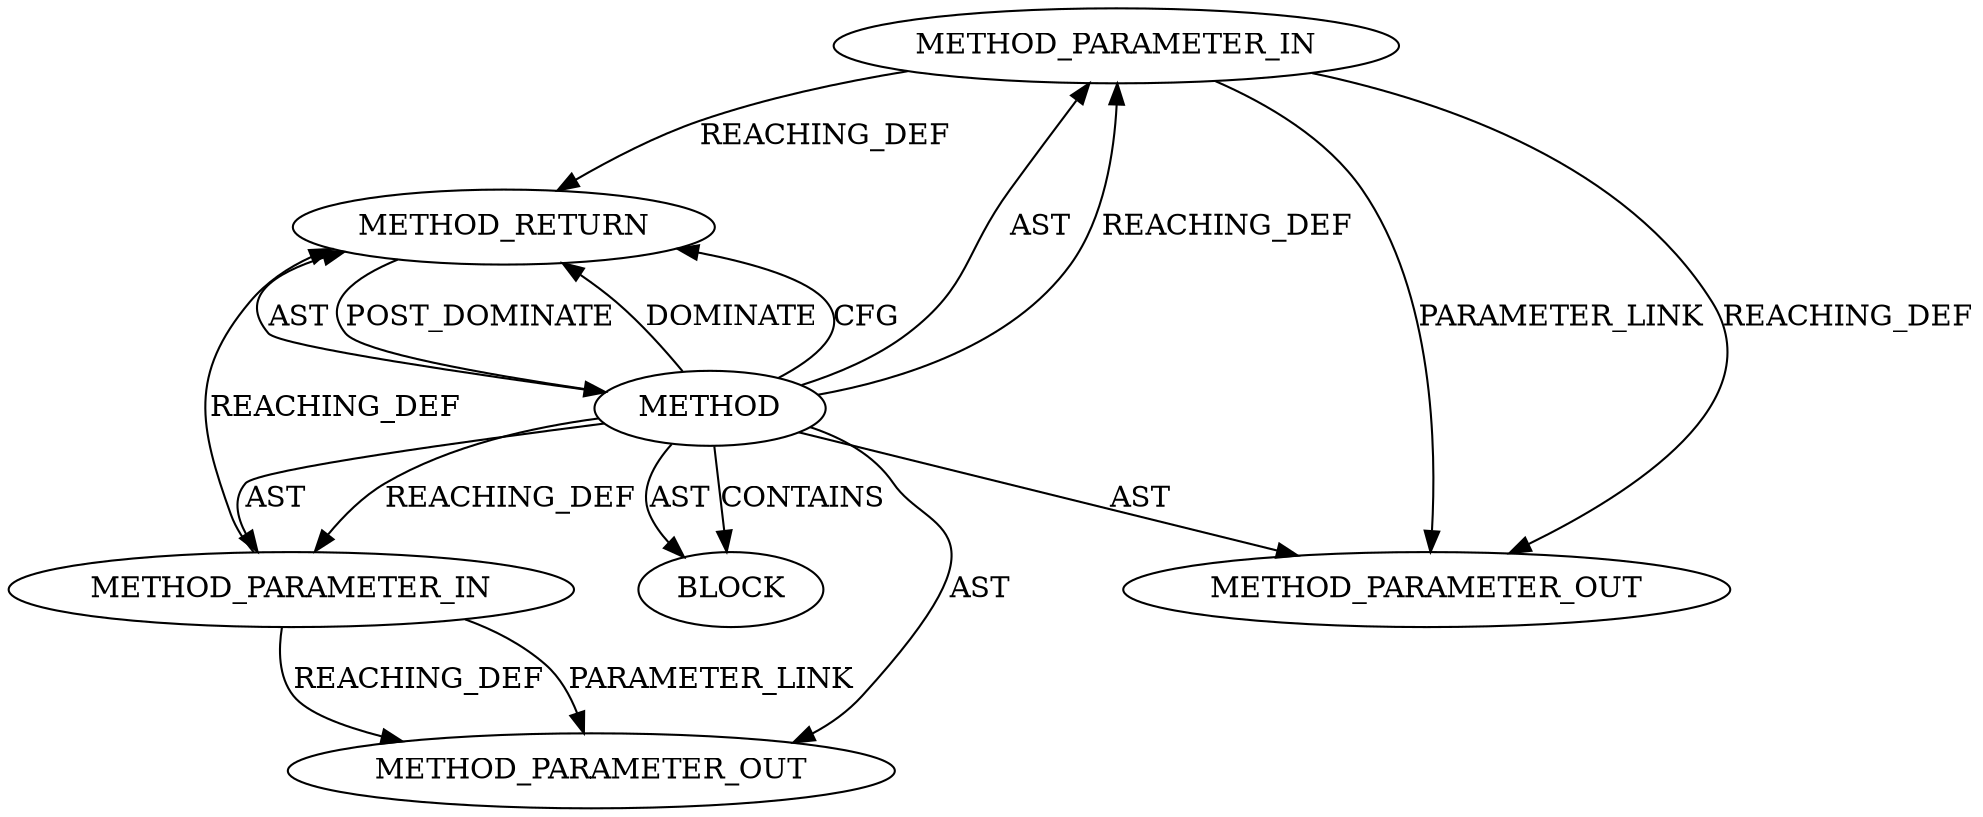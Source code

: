 digraph {
  20545 [label=METHOD_PARAMETER_IN ORDER=2 CODE="p2" IS_VARIADIC=false TYPE_FULL_NAME="ANY" EVALUATION_STRATEGY="BY_VALUE" INDEX=2 NAME="p2"]
  20547 [label=METHOD_RETURN ORDER=2 CODE="RET" TYPE_FULL_NAME="ANY" EVALUATION_STRATEGY="BY_VALUE"]
  20546 [label=BLOCK ORDER=1 ARGUMENT_INDEX=1 CODE="<empty>" TYPE_FULL_NAME="ANY"]
  20543 [label=METHOD AST_PARENT_TYPE="NAMESPACE_BLOCK" AST_PARENT_FULL_NAME="<global>" ORDER=0 CODE="<empty>" FULL_NAME="tcp_read_done" IS_EXTERNAL=true FILENAME="<empty>" SIGNATURE="" NAME="tcp_read_done"]
  22223 [label=METHOD_PARAMETER_OUT ORDER=1 CODE="p1" IS_VARIADIC=false TYPE_FULL_NAME="ANY" EVALUATION_STRATEGY="BY_VALUE" INDEX=1 NAME="p1"]
  22224 [label=METHOD_PARAMETER_OUT ORDER=2 CODE="p2" IS_VARIADIC=false TYPE_FULL_NAME="ANY" EVALUATION_STRATEGY="BY_VALUE" INDEX=2 NAME="p2"]
  20544 [label=METHOD_PARAMETER_IN ORDER=1 CODE="p1" IS_VARIADIC=false TYPE_FULL_NAME="ANY" EVALUATION_STRATEGY="BY_VALUE" INDEX=1 NAME="p1"]
  20545 -> 22224 [label=PARAMETER_LINK ]
  20543 -> 20546 [label=CONTAINS ]
  20543 -> 22223 [label=AST ]
  20543 -> 20545 [label=AST ]
  20544 -> 22223 [label=REACHING_DEF VARIABLE="p1"]
  20543 -> 22224 [label=AST ]
  20544 -> 22223 [label=PARAMETER_LINK ]
  20547 -> 20543 [label=POST_DOMINATE ]
  20543 -> 20547 [label=DOMINATE ]
  20545 -> 22224 [label=REACHING_DEF VARIABLE="p2"]
  20543 -> 20544 [label=AST ]
  20543 -> 20546 [label=AST ]
  20543 -> 20547 [label=CFG ]
  20545 -> 20547 [label=REACHING_DEF VARIABLE="p2"]
  20543 -> 20545 [label=REACHING_DEF VARIABLE=""]
  20543 -> 20547 [label=AST ]
  20544 -> 20547 [label=REACHING_DEF VARIABLE="p1"]
  20543 -> 20544 [label=REACHING_DEF VARIABLE=""]
}
